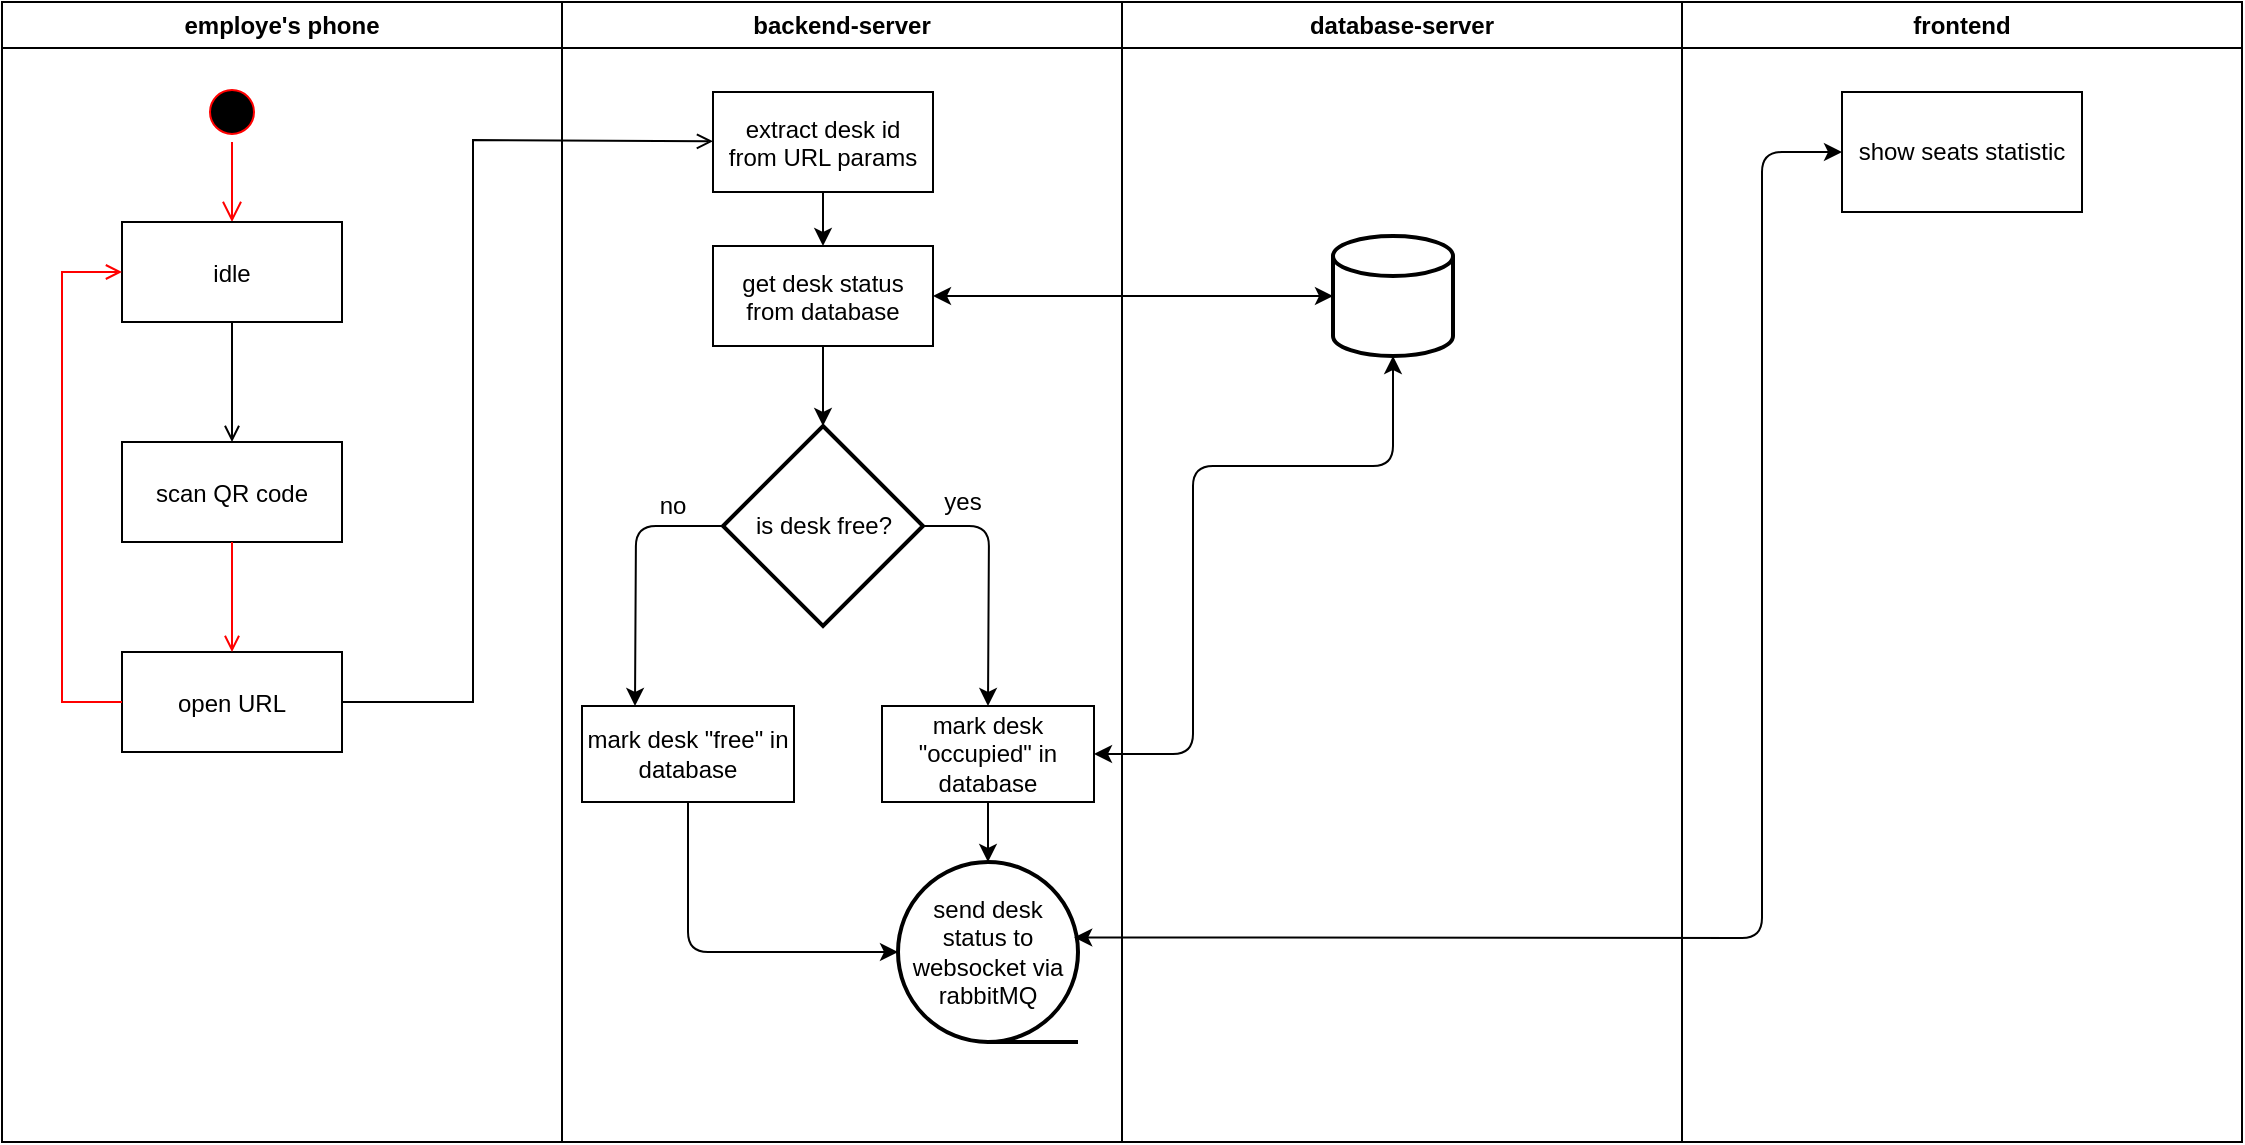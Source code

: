 <mxfile version="11.1.4" type="github"><diagram name="general-architecture" id="e7e014a7-5840-1c2e-5031-d8a46d1fe8dd"><mxGraphModel dx="1181" dy="618" grid="1" gridSize="10" guides="1" tooltips="1" connect="1" arrows="1" fold="1" page="1" pageScale="1" pageWidth="1169" pageHeight="826" background="#ffffff" math="0" shadow="0"><root><mxCell id="0"/><mxCell id="1" parent="0"/><mxCell id="2" value="employe's phone" style="swimlane;whiteSpace=wrap" parent="1" vertex="1"><mxGeometry x="40" y="40" width="280" height="570" as="geometry"><mxRectangle x="164.5" y="128" width="80" height="23" as="alternateBounds"/></mxGeometry></mxCell><mxCell id="5" value="" style="ellipse;shape=startState;fillColor=#000000;strokeColor=#ff0000;" parent="2" vertex="1"><mxGeometry x="100" y="40" width="30" height="30" as="geometry"/></mxCell><mxCell id="6" value="" style="edgeStyle=elbowEdgeStyle;elbow=horizontal;verticalAlign=bottom;endArrow=open;endSize=8;strokeColor=#FF0000;endFill=1;rounded=0" parent="2" source="5" target="7" edge="1"><mxGeometry x="100" y="40" as="geometry"><mxPoint x="115" y="110" as="targetPoint"/></mxGeometry></mxCell><mxCell id="7" value="idle" style="" parent="2" vertex="1"><mxGeometry x="60" y="110" width="110" height="50" as="geometry"/></mxCell><mxCell id="8" value="scan QR code" style="" parent="2" vertex="1"><mxGeometry x="60" y="220" width="110" height="50" as="geometry"/></mxCell><mxCell id="9" value="" style="endArrow=open;strokeColor=#000000;endFill=1;rounded=0" parent="2" source="7" target="8" edge="1"><mxGeometry relative="1" as="geometry"/></mxCell><mxCell id="10" value="open URL" style="" parent="2" vertex="1"><mxGeometry x="60" y="325" width="110" height="50" as="geometry"/></mxCell><mxCell id="11" value="" style="endArrow=open;strokeColor=#FF0000;endFill=1;rounded=0" parent="2" source="8" target="10" edge="1"><mxGeometry relative="1" as="geometry"/></mxCell><mxCell id="12" value="" style="edgeStyle=elbowEdgeStyle;elbow=horizontal;strokeColor=#FF0000;endArrow=open;endFill=1;rounded=0" parent="2" source="10" target="7" edge="1"><mxGeometry width="100" height="100" relative="1" as="geometry"><mxPoint x="160" y="290" as="sourcePoint"/><mxPoint x="260" y="190" as="targetPoint"/><Array as="points"><mxPoint x="30" y="250"/></Array></mxGeometry></mxCell><mxCell id="3" value="backend-server" style="swimlane;whiteSpace=wrap" parent="1" vertex="1"><mxGeometry x="320" y="40" width="280" height="570" as="geometry"><mxRectangle x="444.5" y="128" width="120" height="23" as="alternateBounds"/></mxGeometry></mxCell><mxCell id="Cu7fSUz20JepRUBiXXrB-39" value="is desk free?" style="strokeWidth=2;html=1;shape=mxgraph.flowchart.decision;whiteSpace=wrap;" vertex="1" parent="3"><mxGeometry x="80.5" y="212" width="100" height="100" as="geometry"/></mxCell><mxCell id="Cu7fSUz20JepRUBiXXrB-46" value="" style="edgeStyle=orthogonalEdgeStyle;rounded=0;orthogonalLoop=1;jettySize=auto;html=1;" edge="1" parent="3" source="Cu7fSUz20JepRUBiXXrB-40" target="Cu7fSUz20JepRUBiXXrB-41"><mxGeometry relative="1" as="geometry"><mxPoint x="130.5" y="175" as="targetPoint"/></mxGeometry></mxCell><mxCell id="Cu7fSUz20JepRUBiXXrB-40" value="extract desk id &#10;from URL params" style="" vertex="1" parent="3"><mxGeometry x="75.5" y="45" width="110" height="50" as="geometry"/></mxCell><mxCell id="Cu7fSUz20JepRUBiXXrB-41" value="get desk status &#10;from database" style="" vertex="1" parent="3"><mxGeometry x="75.5" y="122" width="110" height="50" as="geometry"/></mxCell><mxCell id="Cu7fSUz20JepRUBiXXrB-55" value="" style="endArrow=classic;html=1;" edge="1" parent="3" source="Cu7fSUz20JepRUBiXXrB-41" target="Cu7fSUz20JepRUBiXXrB-39"><mxGeometry width="50" height="50" relative="1" as="geometry"><mxPoint x="155.5" y="232" as="sourcePoint"/><mxPoint x="205.5" y="182" as="targetPoint"/></mxGeometry></mxCell><mxCell id="Cu7fSUz20JepRUBiXXrB-57" value="" style="endArrow=classic;html=1;entryX=0.5;entryY=0;entryDx=0;entryDy=0;" edge="1" parent="3" source="Cu7fSUz20JepRUBiXXrB-39" target="Cu7fSUz20JepRUBiXXrB-62"><mxGeometry width="50" height="50" relative="1" as="geometry"><mxPoint x="155.5" y="302" as="sourcePoint"/><mxPoint x="245.5" y="332" as="targetPoint"/><Array as="points"><mxPoint x="213.5" y="262"/></Array></mxGeometry></mxCell><mxCell id="Cu7fSUz20JepRUBiXXrB-58" value="yes" style="text;html=1;resizable=0;points=[];align=center;verticalAlign=middle;labelBackgroundColor=#ffffff;" vertex="1" connectable="0" parent="Cu7fSUz20JepRUBiXXrB-57"><mxGeometry x="-0.724" y="2" relative="1" as="geometry"><mxPoint x="2.5" y="-10" as="offset"/></mxGeometry></mxCell><mxCell id="Cu7fSUz20JepRUBiXXrB-59" value="" style="endArrow=classic;html=1;exitX=0;exitY=0.5;exitDx=0;exitDy=0;exitPerimeter=0;entryX=0.25;entryY=0;entryDx=0;entryDy=0;" edge="1" parent="3" source="Cu7fSUz20JepRUBiXXrB-39" target="vSiOcl92Mj_vTaPFXpkD-29"><mxGeometry width="50" height="50" relative="1" as="geometry"><mxPoint x="95.5" y="372" as="sourcePoint"/><mxPoint x="25.5" y="332" as="targetPoint"/><Array as="points"><mxPoint x="37" y="262"/></Array></mxGeometry></mxCell><mxCell id="Cu7fSUz20JepRUBiXXrB-60" value="no" style="text;html=1;resizable=0;points=[];align=center;verticalAlign=middle;labelBackgroundColor=#ffffff;" vertex="1" connectable="0" parent="Cu7fSUz20JepRUBiXXrB-59"><mxGeometry x="-0.675" y="-1" relative="1" as="geometry"><mxPoint x="-4.5" y="-9" as="offset"/></mxGeometry></mxCell><mxCell id="Cu7fSUz20JepRUBiXXrB-62" value="mark desk &quot;occupied&quot; in database" style="rounded=0;whiteSpace=wrap;html=1;" vertex="1" parent="3"><mxGeometry x="160" y="352" width="106" height="48" as="geometry"/></mxCell><mxCell id="Cu7fSUz20JepRUBiXXrB-66" value="" style="endArrow=classic;html=1;entryX=0.5;entryY=0;entryDx=0;entryDy=0;entryPerimeter=0;" edge="1" parent="3" source="Cu7fSUz20JepRUBiXXrB-62" target="vSiOcl92Mj_vTaPFXpkD-24"><mxGeometry width="50" height="50" relative="1" as="geometry"><mxPoint x="195.5" y="422" as="sourcePoint"/><mxPoint x="213" y="424" as="targetPoint"/></mxGeometry></mxCell><mxCell id="vSiOcl92Mj_vTaPFXpkD-24" value="&lt;span style=&quot;white-space: normal&quot;&gt;send desk status to websocket via rabbitMQ&lt;/span&gt;" style="strokeWidth=2;html=1;shape=mxgraph.flowchart.sequential_data;whiteSpace=wrap;" vertex="1" parent="3"><mxGeometry x="168" y="430" width="90" height="90" as="geometry"/></mxCell><mxCell id="vSiOcl92Mj_vTaPFXpkD-29" value="mark desk &quot;free&quot; in database" style="rounded=0;whiteSpace=wrap;html=1;" vertex="1" parent="3"><mxGeometry x="10" y="352" width="106" height="48" as="geometry"/></mxCell><mxCell id="vSiOcl92Mj_vTaPFXpkD-30" value="" style="endArrow=classic;html=1;strokeColor=#000000;exitX=0.5;exitY=1;exitDx=0;exitDy=0;entryX=0;entryY=0.5;entryDx=0;entryDy=0;entryPerimeter=0;" edge="1" parent="3" source="vSiOcl92Mj_vTaPFXpkD-29" target="vSiOcl92Mj_vTaPFXpkD-24"><mxGeometry width="50" height="50" relative="1" as="geometry"><mxPoint x="70" y="480" as="sourcePoint"/><mxPoint x="120" y="430" as="targetPoint"/><Array as="points"><mxPoint x="63" y="475"/></Array></mxGeometry></mxCell><mxCell id="4" value="database-server" style="swimlane;whiteSpace=wrap" parent="1" vertex="1"><mxGeometry x="600" y="40" width="280" height="570" as="geometry"/></mxCell><mxCell id="h7dO8_MIe7QZqnQDUf8M-41" value="" style="strokeWidth=2;html=1;shape=mxgraph.flowchart.database;whiteSpace=wrap;" parent="4" vertex="1"><mxGeometry x="105.5" y="117" width="60" height="60" as="geometry"/></mxCell><mxCell id="vSiOcl92Mj_vTaPFXpkD-20" value="frontend" style="swimlane;whiteSpace=wrap" vertex="1" parent="1"><mxGeometry x="880" y="40" width="280" height="570" as="geometry"/></mxCell><mxCell id="vSiOcl92Mj_vTaPFXpkD-26" value="show seats statistic" style="rounded=0;whiteSpace=wrap;html=1;" vertex="1" parent="vSiOcl92Mj_vTaPFXpkD-20"><mxGeometry x="80" y="45" width="120" height="60" as="geometry"/></mxCell><mxCell id="20" value="" style="endArrow=open;strokeColor=#000000;endFill=1;rounded=0;" parent="1" source="10" edge="1" target="Cu7fSUz20JepRUBiXXrB-40"><mxGeometry relative="1" as="geometry"><mxPoint x="415.5" y="152" as="targetPoint"/><Array as="points"><mxPoint x="275.5" y="390"/><mxPoint x="275.5" y="109"/></Array></mxGeometry></mxCell><mxCell id="Cu7fSUz20JepRUBiXXrB-51" value="" style="endArrow=classic;startArrow=classic;html=1;exitX=1;exitY=0.5;exitDx=0;exitDy=0;" edge="1" parent="1" source="Cu7fSUz20JepRUBiXXrB-41" target="h7dO8_MIe7QZqnQDUf8M-41"><mxGeometry width="50" height="50" relative="1" as="geometry"><mxPoint x="605.5" y="192" as="sourcePoint"/><mxPoint x="655.5" y="142" as="targetPoint"/></mxGeometry></mxCell><mxCell id="Cu7fSUz20JepRUBiXXrB-63" value="" style="endArrow=classic;startArrow=classic;html=1;exitX=1;exitY=0.5;exitDx=0;exitDy=0;" edge="1" parent="1" source="Cu7fSUz20JepRUBiXXrB-62" target="h7dO8_MIe7QZqnQDUf8M-41"><mxGeometry width="50" height="50" relative="1" as="geometry"><mxPoint x="665.5" y="322" as="sourcePoint"/><mxPoint x="715.5" y="272" as="targetPoint"/><Array as="points"><mxPoint x="635.5" y="416"/><mxPoint x="635.5" y="272"/><mxPoint x="735.5" y="272"/></Array></mxGeometry></mxCell><mxCell id="vSiOcl92Mj_vTaPFXpkD-28" value="" style="endArrow=classic;startArrow=classic;html=1;exitX=0.979;exitY=0.419;exitDx=0;exitDy=0;exitPerimeter=0;entryX=0;entryY=0.5;entryDx=0;entryDy=0;" edge="1" parent="1" source="vSiOcl92Mj_vTaPFXpkD-24" target="vSiOcl92Mj_vTaPFXpkD-26"><mxGeometry width="50" height="50" relative="1" as="geometry"><mxPoint x="670" y="530" as="sourcePoint"/><mxPoint x="720" y="480" as="targetPoint"/><Array as="points"><mxPoint x="920" y="508"/><mxPoint x="920" y="115"/></Array></mxGeometry></mxCell></root></mxGraphModel></diagram></mxfile>